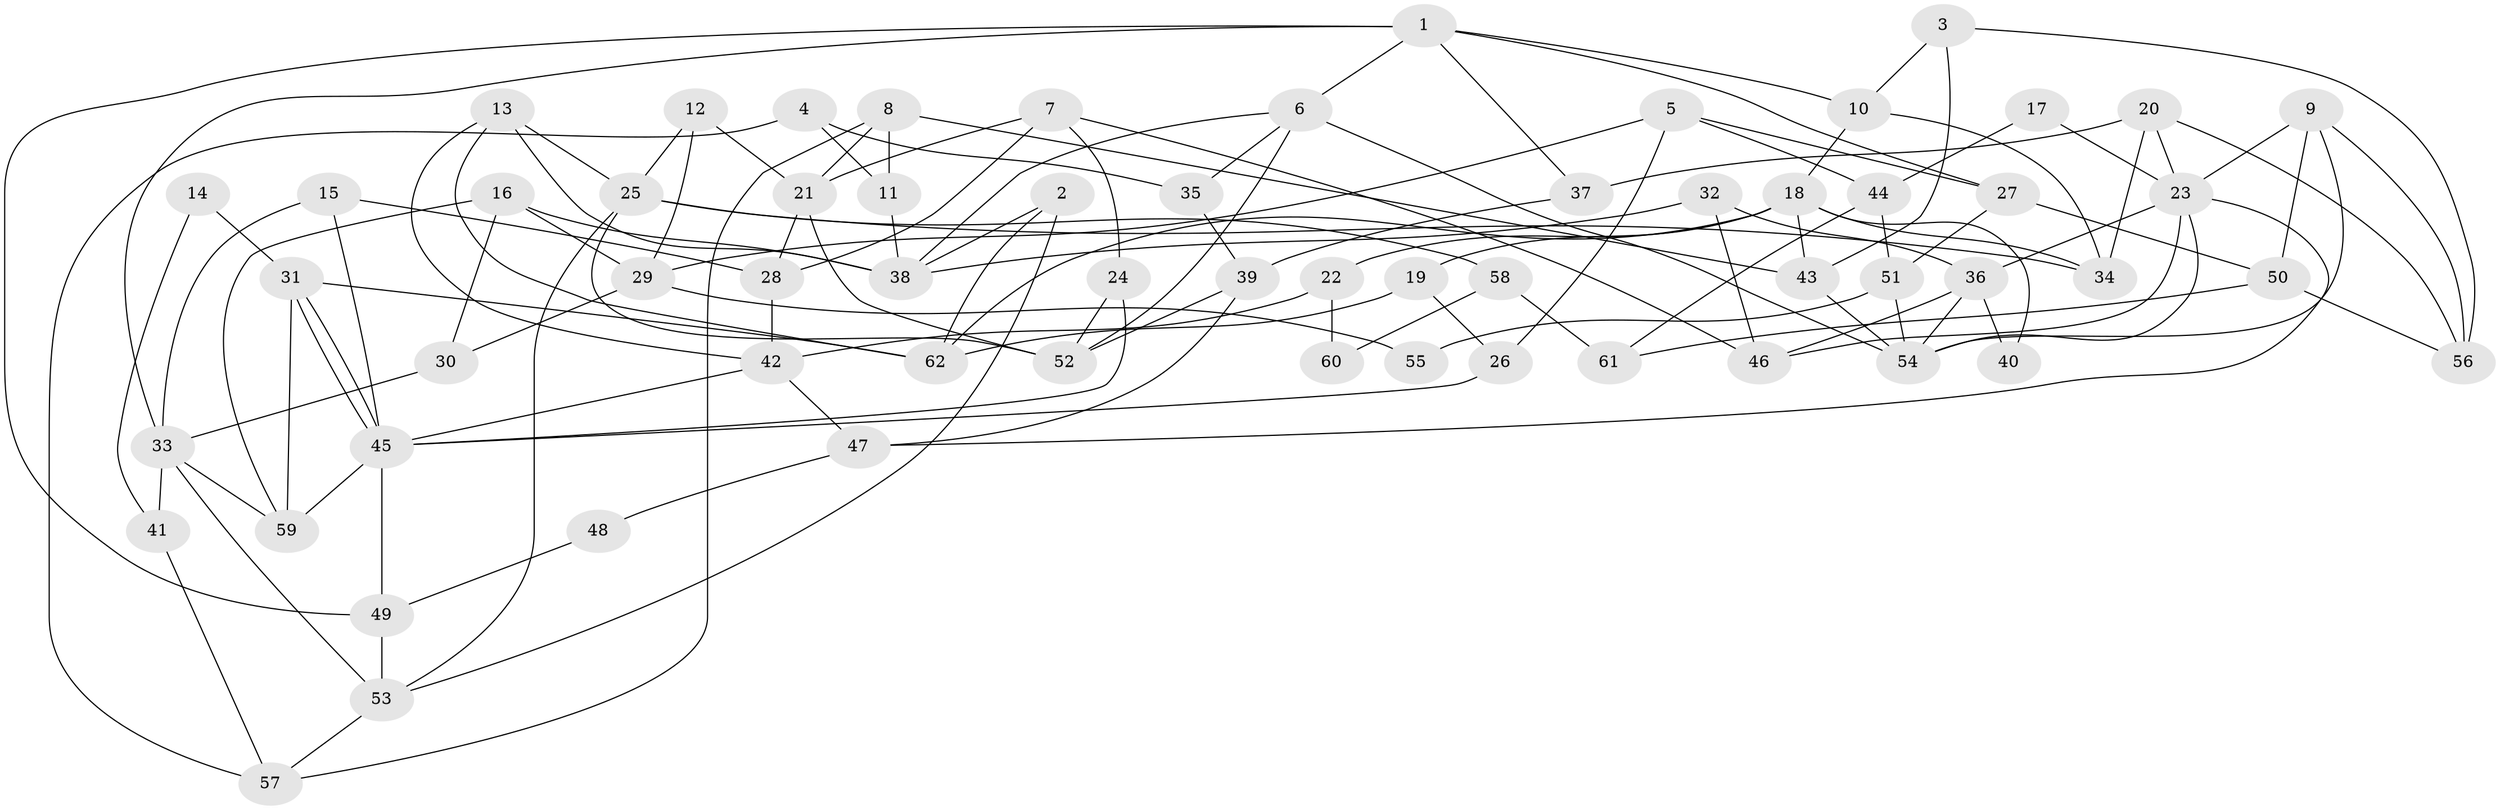 // coarse degree distribution, {3: 0.27906976744186046, 4: 0.3023255813953488, 2: 0.16279069767441862, 5: 0.16279069767441862, 6: 0.023255813953488372, 9: 0.06976744186046512}
// Generated by graph-tools (version 1.1) at 2025/52/03/04/25 21:52:31]
// undirected, 62 vertices, 124 edges
graph export_dot {
graph [start="1"]
  node [color=gray90,style=filled];
  1;
  2;
  3;
  4;
  5;
  6;
  7;
  8;
  9;
  10;
  11;
  12;
  13;
  14;
  15;
  16;
  17;
  18;
  19;
  20;
  21;
  22;
  23;
  24;
  25;
  26;
  27;
  28;
  29;
  30;
  31;
  32;
  33;
  34;
  35;
  36;
  37;
  38;
  39;
  40;
  41;
  42;
  43;
  44;
  45;
  46;
  47;
  48;
  49;
  50;
  51;
  52;
  53;
  54;
  55;
  56;
  57;
  58;
  59;
  60;
  61;
  62;
  1 -- 6;
  1 -- 10;
  1 -- 27;
  1 -- 33;
  1 -- 37;
  1 -- 49;
  2 -- 53;
  2 -- 62;
  2 -- 38;
  3 -- 43;
  3 -- 56;
  3 -- 10;
  4 -- 11;
  4 -- 57;
  4 -- 35;
  5 -- 29;
  5 -- 26;
  5 -- 27;
  5 -- 44;
  6 -- 54;
  6 -- 52;
  6 -- 35;
  6 -- 38;
  7 -- 24;
  7 -- 21;
  7 -- 28;
  7 -- 46;
  8 -- 21;
  8 -- 43;
  8 -- 11;
  8 -- 57;
  9 -- 56;
  9 -- 23;
  9 -- 50;
  9 -- 54;
  10 -- 34;
  10 -- 18;
  11 -- 38;
  12 -- 25;
  12 -- 21;
  12 -- 29;
  13 -- 62;
  13 -- 38;
  13 -- 25;
  13 -- 42;
  14 -- 31;
  14 -- 41;
  15 -- 45;
  15 -- 28;
  15 -- 33;
  16 -- 30;
  16 -- 38;
  16 -- 29;
  16 -- 59;
  17 -- 23;
  17 -- 44;
  18 -- 34;
  18 -- 19;
  18 -- 22;
  18 -- 40;
  18 -- 43;
  18 -- 62;
  19 -- 62;
  19 -- 26;
  20 -- 23;
  20 -- 37;
  20 -- 34;
  20 -- 56;
  21 -- 52;
  21 -- 28;
  22 -- 42;
  22 -- 60;
  23 -- 54;
  23 -- 46;
  23 -- 36;
  23 -- 47;
  24 -- 45;
  24 -- 52;
  25 -- 53;
  25 -- 34;
  25 -- 52;
  25 -- 58;
  26 -- 45;
  27 -- 50;
  27 -- 51;
  28 -- 42;
  29 -- 30;
  29 -- 55;
  30 -- 33;
  31 -- 45;
  31 -- 45;
  31 -- 59;
  31 -- 62;
  32 -- 36;
  32 -- 38;
  32 -- 46;
  33 -- 41;
  33 -- 53;
  33 -- 59;
  35 -- 39;
  36 -- 46;
  36 -- 40;
  36 -- 54;
  37 -- 39;
  39 -- 47;
  39 -- 52;
  41 -- 57;
  42 -- 45;
  42 -- 47;
  43 -- 54;
  44 -- 51;
  44 -- 61;
  45 -- 59;
  45 -- 49;
  47 -- 48;
  48 -- 49;
  49 -- 53;
  50 -- 56;
  50 -- 61;
  51 -- 54;
  51 -- 55;
  53 -- 57;
  58 -- 61;
  58 -- 60;
}
